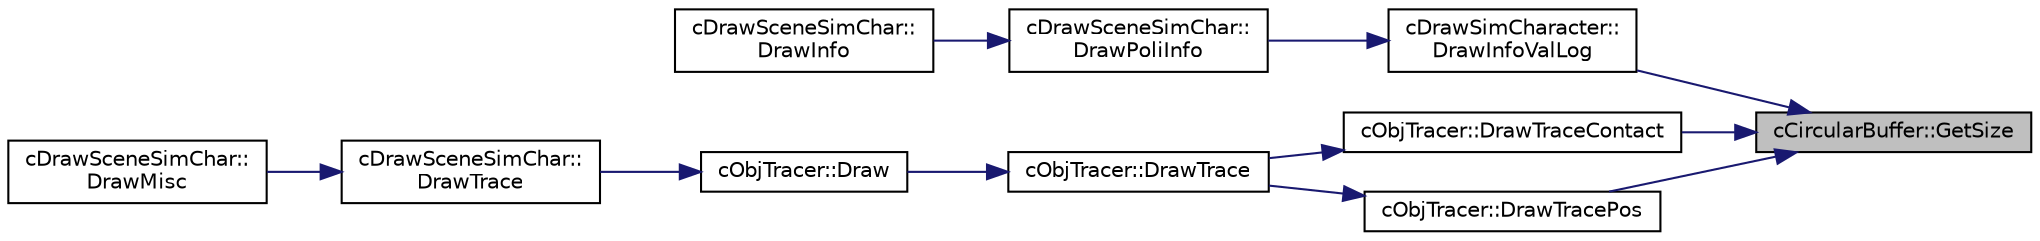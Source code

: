 digraph "cCircularBuffer::GetSize"
{
 // LATEX_PDF_SIZE
  edge [fontname="Helvetica",fontsize="10",labelfontname="Helvetica",labelfontsize="10"];
  node [fontname="Helvetica",fontsize="10",shape=record];
  rankdir="RL";
  Node1 [label="cCircularBuffer::GetSize",height=0.2,width=0.4,color="black", fillcolor="grey75", style="filled", fontcolor="black",tooltip=" "];
  Node1 -> Node2 [dir="back",color="midnightblue",fontsize="10",style="solid",fontname="Helvetica"];
  Node2 [label="cDrawSimCharacter::\lDrawInfoValLog",height=0.2,width=0.4,color="black", fillcolor="white", style="filled",URL="$classc_draw_sim_character.html#afb14d9b29692ae8672794c4e9522349a",tooltip=" "];
  Node2 -> Node3 [dir="back",color="midnightblue",fontsize="10",style="solid",fontname="Helvetica"];
  Node3 [label="cDrawSceneSimChar::\lDrawPoliInfo",height=0.2,width=0.4,color="black", fillcolor="white", style="filled",URL="$classc_draw_scene_sim_char.html#a7bd77bae3ef3dac21ce07c33a8325baa",tooltip=" "];
  Node3 -> Node4 [dir="back",color="midnightblue",fontsize="10",style="solid",fontname="Helvetica"];
  Node4 [label="cDrawSceneSimChar::\lDrawInfo",height=0.2,width=0.4,color="black", fillcolor="white", style="filled",URL="$classc_draw_scene_sim_char.html#a188ca31a906f8787f139fe3d02453439",tooltip=" "];
  Node1 -> Node5 [dir="back",color="midnightblue",fontsize="10",style="solid",fontname="Helvetica"];
  Node5 [label="cObjTracer::DrawTraceContact",height=0.2,width=0.4,color="black", fillcolor="white", style="filled",URL="$classc_obj_tracer.html#a781e2dbbc988811ca482f88b47a14567",tooltip=" "];
  Node5 -> Node6 [dir="back",color="midnightblue",fontsize="10",style="solid",fontname="Helvetica"];
  Node6 [label="cObjTracer::DrawTrace",height=0.2,width=0.4,color="black", fillcolor="white", style="filled",URL="$classc_obj_tracer.html#a6735ff2593b2482ce1c83f0f448d3f38",tooltip=" "];
  Node6 -> Node7 [dir="back",color="midnightblue",fontsize="10",style="solid",fontname="Helvetica"];
  Node7 [label="cObjTracer::Draw",height=0.2,width=0.4,color="black", fillcolor="white", style="filled",URL="$classc_obj_tracer.html#a43763760c45e5de00589acd64e93cdf4",tooltip=" "];
  Node7 -> Node8 [dir="back",color="midnightblue",fontsize="10",style="solid",fontname="Helvetica"];
  Node8 [label="cDrawSceneSimChar::\lDrawTrace",height=0.2,width=0.4,color="black", fillcolor="white", style="filled",URL="$classc_draw_scene_sim_char.html#ac99b14c759dbda2fee5dae2a045dad06",tooltip=" "];
  Node8 -> Node9 [dir="back",color="midnightblue",fontsize="10",style="solid",fontname="Helvetica"];
  Node9 [label="cDrawSceneSimChar::\lDrawMisc",height=0.2,width=0.4,color="black", fillcolor="white", style="filled",URL="$classc_draw_scene_sim_char.html#a65bd615257485a465f9c1830c13e60e9",tooltip=" "];
  Node1 -> Node10 [dir="back",color="midnightblue",fontsize="10",style="solid",fontname="Helvetica"];
  Node10 [label="cObjTracer::DrawTracePos",height=0.2,width=0.4,color="black", fillcolor="white", style="filled",URL="$classc_obj_tracer.html#aa1822612f4e7e0a45e8d43e947eb01c4",tooltip=" "];
  Node10 -> Node6 [dir="back",color="midnightblue",fontsize="10",style="solid",fontname="Helvetica"];
}
